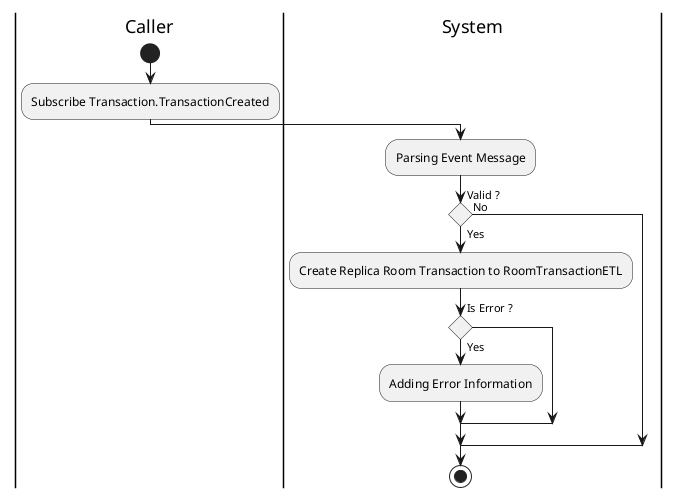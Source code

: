 @startuml EVENT_SubscribeRTCreated

skinparam ConditionEndStyle hline
skinparam conditionStyle diamond
skinparam Monochrome true
skinparam Shadowing false

|Caller|
start
:Subscribe Transaction.TransactionCreated;

|System|
:Parsing Event Message;

if (Valid ?) then (Yes)
    :Create Replica Room Transaction to RoomTransactionETL;
    if (Is Error ?) then (Yes)
        :Adding Error Information;
    endif
else (No)
endif
stop

@enduml